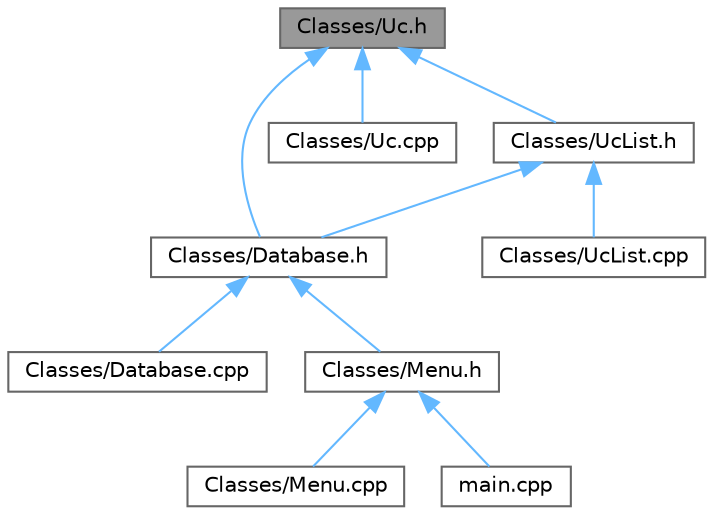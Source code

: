 digraph "Classes/Uc.h"
{
 // LATEX_PDF_SIZE
  bgcolor="transparent";
  edge [fontname=Helvetica,fontsize=10,labelfontname=Helvetica,labelfontsize=10];
  node [fontname=Helvetica,fontsize=10,shape=box,height=0.2,width=0.4];
  Node1 [label="Classes/Uc.h",height=0.2,width=0.4,color="gray40", fillcolor="grey60", style="filled", fontcolor="black",tooltip=" "];
  Node1 -> Node2 [dir="back",color="steelblue1",style="solid"];
  Node2 [label="Classes/Database.h",height=0.2,width=0.4,color="grey40", fillcolor="white", style="filled",URL="$_database_8h.html",tooltip=" "];
  Node2 -> Node3 [dir="back",color="steelblue1",style="solid"];
  Node3 [label="Classes/Database.cpp",height=0.2,width=0.4,color="grey40", fillcolor="white", style="filled",URL="$_database_8cpp.html",tooltip=" "];
  Node2 -> Node4 [dir="back",color="steelblue1",style="solid"];
  Node4 [label="Classes/Menu.h",height=0.2,width=0.4,color="grey40", fillcolor="white", style="filled",URL="$_menu_8h.html",tooltip=" "];
  Node4 -> Node5 [dir="back",color="steelblue1",style="solid"];
  Node5 [label="Classes/Menu.cpp",height=0.2,width=0.4,color="grey40", fillcolor="white", style="filled",URL="$_menu_8cpp.html",tooltip=" "];
  Node4 -> Node6 [dir="back",color="steelblue1",style="solid"];
  Node6 [label="main.cpp",height=0.2,width=0.4,color="grey40", fillcolor="white", style="filled",URL="$main_8cpp.html",tooltip=" "];
  Node1 -> Node7 [dir="back",color="steelblue1",style="solid"];
  Node7 [label="Classes/Uc.cpp",height=0.2,width=0.4,color="grey40", fillcolor="white", style="filled",URL="$_uc_8cpp.html",tooltip=" "];
  Node1 -> Node8 [dir="back",color="steelblue1",style="solid"];
  Node8 [label="Classes/UcList.h",height=0.2,width=0.4,color="grey40", fillcolor="white", style="filled",URL="$_uc_list_8h.html",tooltip=" "];
  Node8 -> Node2 [dir="back",color="steelblue1",style="solid"];
  Node8 -> Node9 [dir="back",color="steelblue1",style="solid"];
  Node9 [label="Classes/UcList.cpp",height=0.2,width=0.4,color="grey40", fillcolor="white", style="filled",URL="$_uc_list_8cpp.html",tooltip=" "];
}
